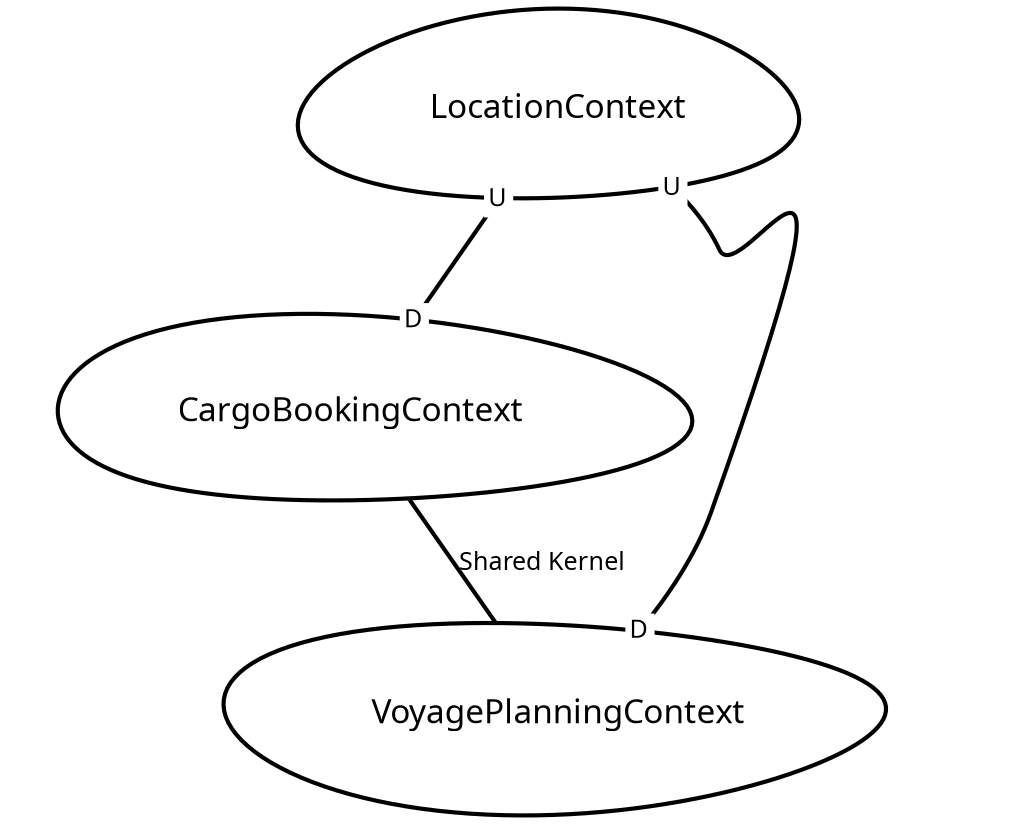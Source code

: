 digraph "ContextMapGraph" {
graph ["imagepath"="/var/folders/_x/2n6ld3jx3ng2w6pr1y29t7540000gn/T/GraphvizJava"]
"CargoBookingContext" ["margin"="0.3","orientation"="140","shape"="egg","fontsize"="16","style"="bold","label"="CargoBookingContext\n","fontname"="sans-serif"]
"VoyagePlanningContext" ["margin"="0.3","orientation"="284","shape"="egg","fontsize"="16","style"="bold","label"="VoyagePlanningContext\n","fontname"="sans-serif"]
"LocationContext" ["margin"="0.3","orientation"="242","shape"="egg","fontsize"="16","style"="bold","label"="LocationContext\n","fontname"="sans-serif"]
"CargoBookingContext" -> "VoyagePlanningContext" ["fontsize"="12","style"="bold","label"="Shared Kernel","dir"="none","fontname"="sans-serif"]
"LocationContext" -> "VoyagePlanningContext" ["headlabel"=<<table cellspacing="0" cellborder="0" border="0">
<tr><td bgcolor="white">D</td></tr>
</table>>,"labeldistance"="0","fontsize"="12","taillabel"=<<table cellspacing="0" cellborder="0" border="0">
<tr><td bgcolor="white">U</td></tr>
</table>>,"style"="bold","label"="                                        ","dir"="none","fontname"="sans-serif"]
"LocationContext" -> "CargoBookingContext" ["headlabel"=<<table cellspacing="0" cellborder="0" border="0">
<tr><td bgcolor="white">D</td></tr>
</table>>,"labeldistance"="0","fontsize"="12","taillabel"=<<table cellspacing="0" cellborder="0" border="0">
<tr><td bgcolor="white">U</td></tr>
</table>>,"style"="bold","label"="                                        ","dir"="none","fontname"="sans-serif"]
}